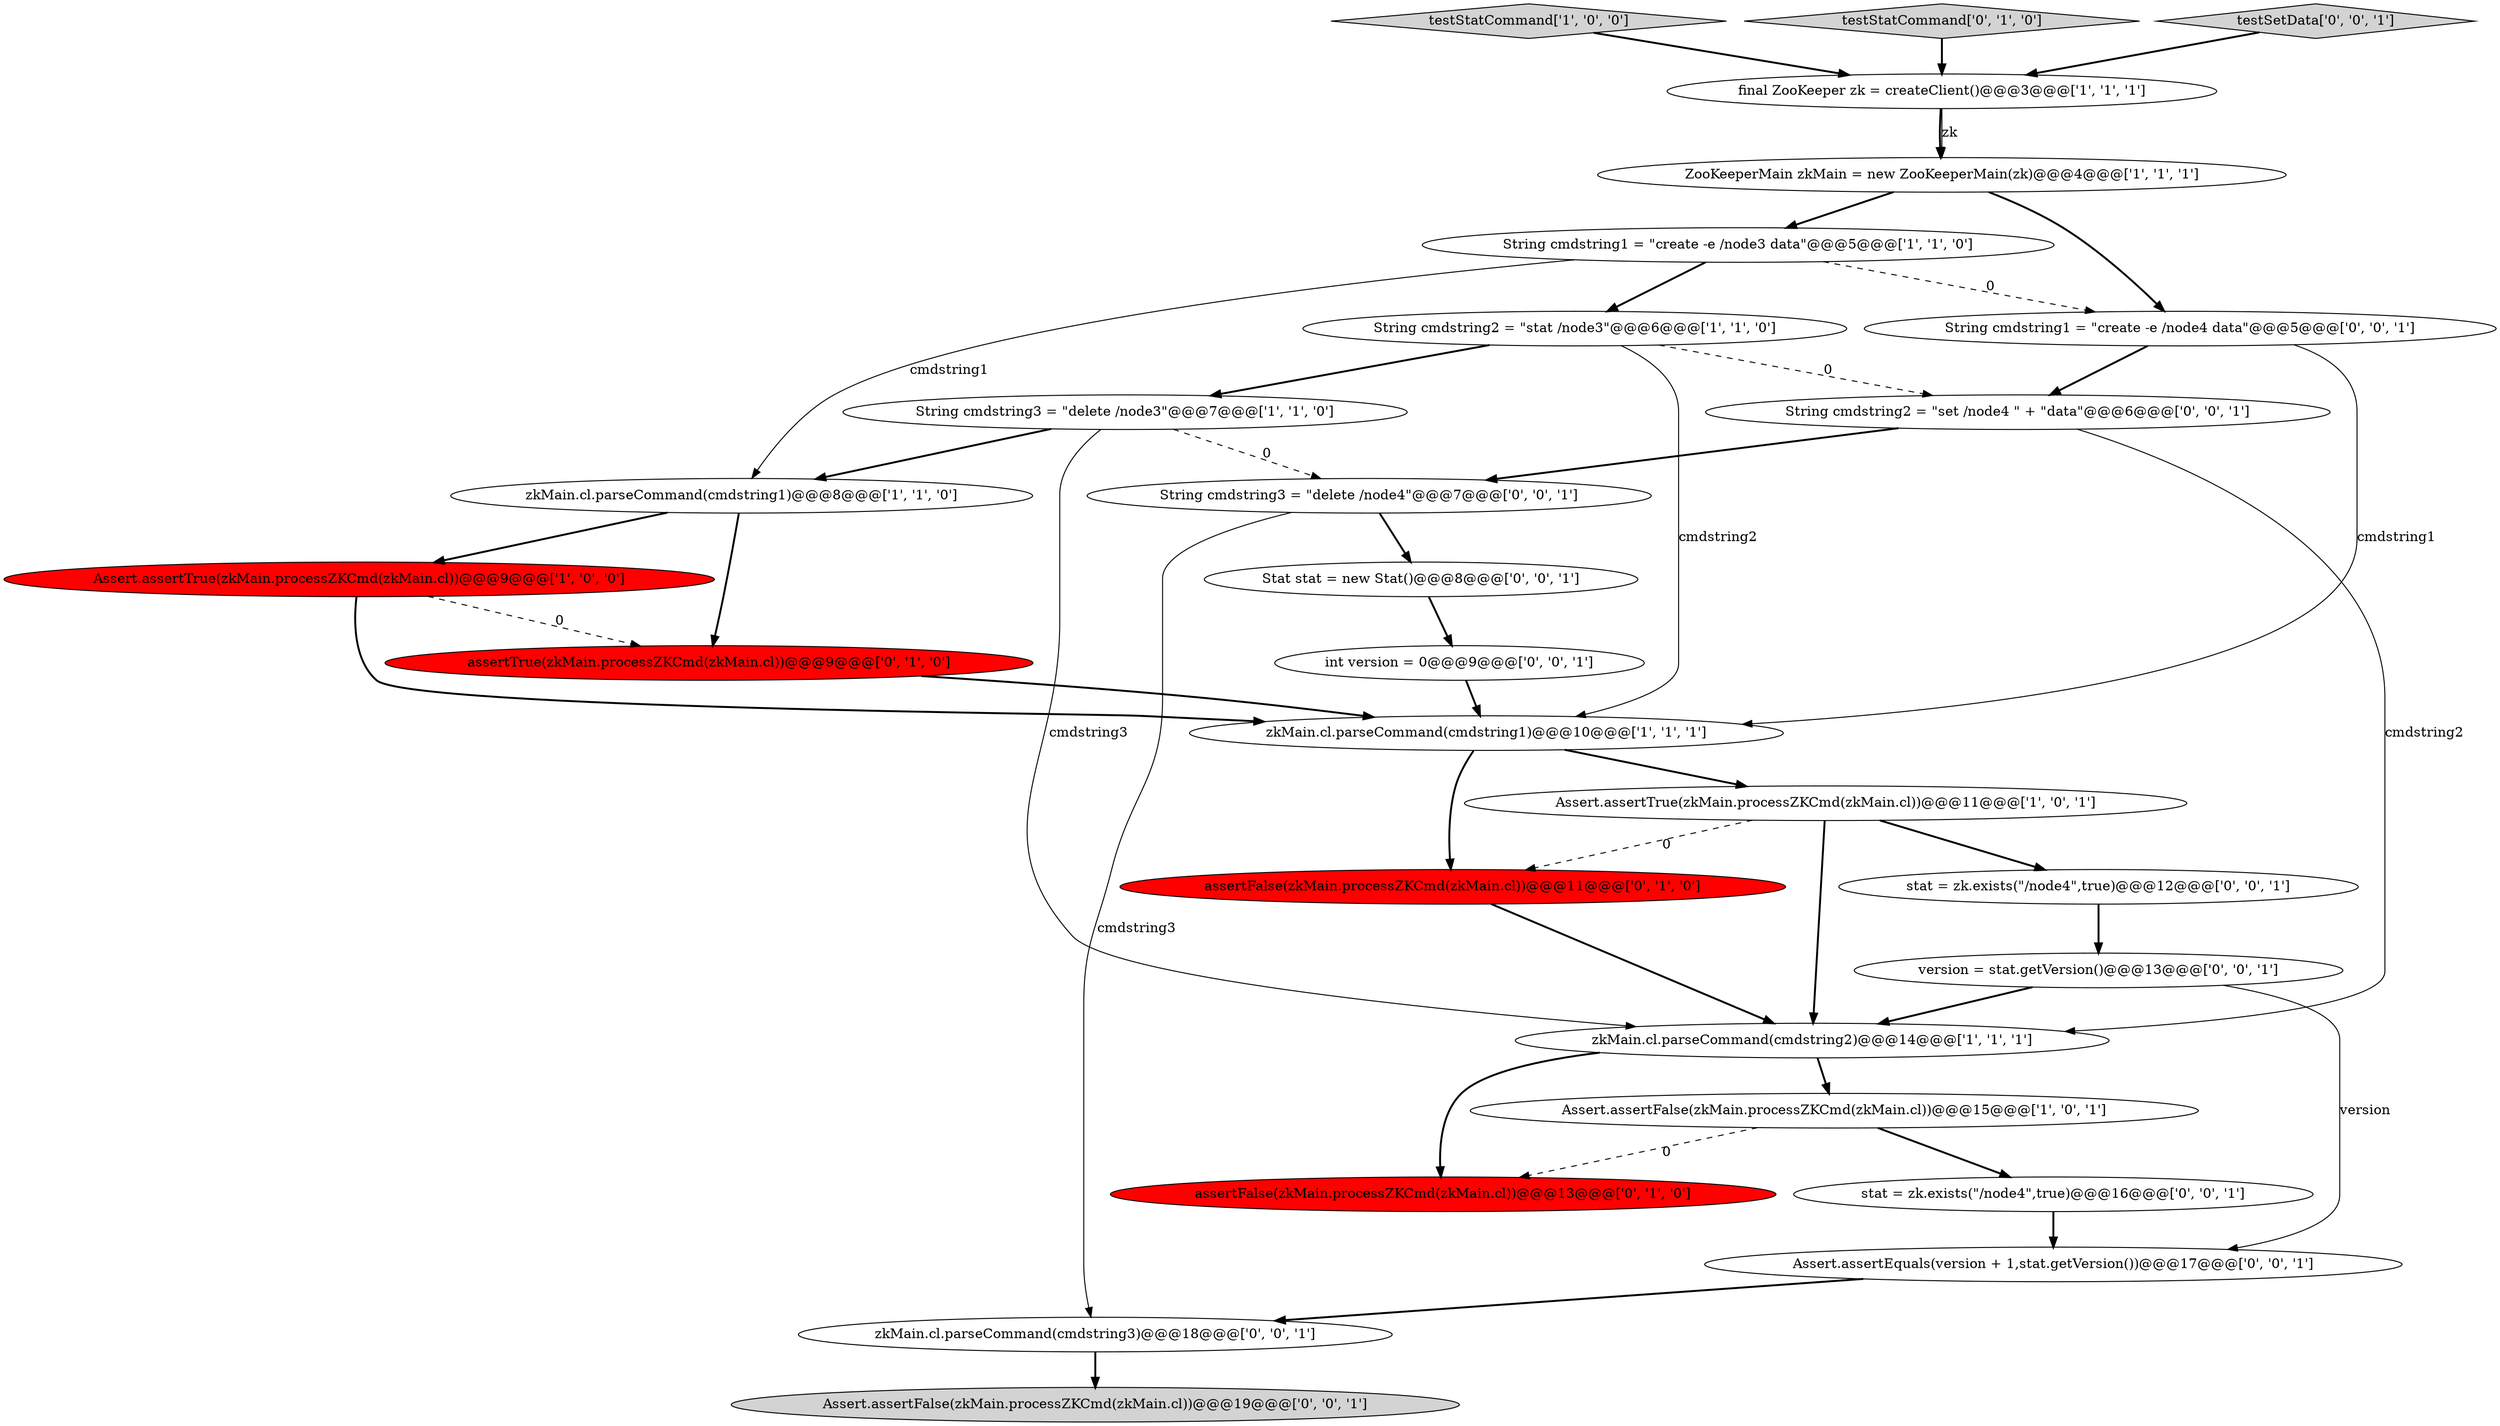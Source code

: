 digraph {
21 [style = filled, label = "version = stat.getVersion()@@@13@@@['0', '0', '1']", fillcolor = white, shape = ellipse image = "AAA0AAABBB3BBB"];
1 [style = filled, label = "zkMain.cl.parseCommand(cmdstring1)@@@10@@@['1', '1', '1']", fillcolor = white, shape = ellipse image = "AAA0AAABBB1BBB"];
19 [style = filled, label = "Assert.assertEquals(version + 1,stat.getVersion())@@@17@@@['0', '0', '1']", fillcolor = white, shape = ellipse image = "AAA0AAABBB3BBB"];
22 [style = filled, label = "Assert.assertFalse(zkMain.processZKCmd(zkMain.cl))@@@19@@@['0', '0', '1']", fillcolor = lightgray, shape = ellipse image = "AAA0AAABBB3BBB"];
12 [style = filled, label = "assertTrue(zkMain.processZKCmd(zkMain.cl))@@@9@@@['0', '1', '0']", fillcolor = red, shape = ellipse image = "AAA1AAABBB2BBB"];
20 [style = filled, label = "String cmdstring1 = \"create -e /node4 data\"@@@5@@@['0', '0', '1']", fillcolor = white, shape = ellipse image = "AAA0AAABBB3BBB"];
16 [style = filled, label = "stat = zk.exists(\"/node4\",true)@@@16@@@['0', '0', '1']", fillcolor = white, shape = ellipse image = "AAA0AAABBB3BBB"];
26 [style = filled, label = "String cmdstring2 = \"set /node4 \" + \"data\"@@@6@@@['0', '0', '1']", fillcolor = white, shape = ellipse image = "AAA0AAABBB3BBB"];
2 [style = filled, label = "Assert.assertTrue(zkMain.processZKCmd(zkMain.cl))@@@9@@@['1', '0', '0']", fillcolor = red, shape = ellipse image = "AAA1AAABBB1BBB"];
7 [style = filled, label = "Assert.assertTrue(zkMain.processZKCmd(zkMain.cl))@@@11@@@['1', '0', '1']", fillcolor = white, shape = ellipse image = "AAA0AAABBB1BBB"];
5 [style = filled, label = "testStatCommand['1', '0', '0']", fillcolor = lightgray, shape = diamond image = "AAA0AAABBB1BBB"];
11 [style = filled, label = "zkMain.cl.parseCommand(cmdstring2)@@@14@@@['1', '1', '1']", fillcolor = white, shape = ellipse image = "AAA0AAABBB1BBB"];
18 [style = filled, label = "String cmdstring3 = \"delete /node4\"@@@7@@@['0', '0', '1']", fillcolor = white, shape = ellipse image = "AAA0AAABBB3BBB"];
24 [style = filled, label = "stat = zk.exists(\"/node4\",true)@@@12@@@['0', '0', '1']", fillcolor = white, shape = ellipse image = "AAA0AAABBB3BBB"];
23 [style = filled, label = "int version = 0@@@9@@@['0', '0', '1']", fillcolor = white, shape = ellipse image = "AAA0AAABBB3BBB"];
10 [style = filled, label = "String cmdstring1 = \"create -e /node3 data\"@@@5@@@['1', '1', '0']", fillcolor = white, shape = ellipse image = "AAA0AAABBB1BBB"];
15 [style = filled, label = "testStatCommand['0', '1', '0']", fillcolor = lightgray, shape = diamond image = "AAA0AAABBB2BBB"];
6 [style = filled, label = "zkMain.cl.parseCommand(cmdstring1)@@@8@@@['1', '1', '0']", fillcolor = white, shape = ellipse image = "AAA0AAABBB1BBB"];
8 [style = filled, label = "Assert.assertFalse(zkMain.processZKCmd(zkMain.cl))@@@15@@@['1', '0', '1']", fillcolor = white, shape = ellipse image = "AAA0AAABBB1BBB"];
4 [style = filled, label = "ZooKeeperMain zkMain = new ZooKeeperMain(zk)@@@4@@@['1', '1', '1']", fillcolor = white, shape = ellipse image = "AAA0AAABBB1BBB"];
25 [style = filled, label = "zkMain.cl.parseCommand(cmdstring3)@@@18@@@['0', '0', '1']", fillcolor = white, shape = ellipse image = "AAA0AAABBB3BBB"];
13 [style = filled, label = "assertFalse(zkMain.processZKCmd(zkMain.cl))@@@13@@@['0', '1', '0']", fillcolor = red, shape = ellipse image = "AAA1AAABBB2BBB"];
27 [style = filled, label = "Stat stat = new Stat()@@@8@@@['0', '0', '1']", fillcolor = white, shape = ellipse image = "AAA0AAABBB3BBB"];
9 [style = filled, label = "String cmdstring3 = \"delete /node3\"@@@7@@@['1', '1', '0']", fillcolor = white, shape = ellipse image = "AAA0AAABBB1BBB"];
3 [style = filled, label = "String cmdstring2 = \"stat /node3\"@@@6@@@['1', '1', '0']", fillcolor = white, shape = ellipse image = "AAA0AAABBB1BBB"];
14 [style = filled, label = "assertFalse(zkMain.processZKCmd(zkMain.cl))@@@11@@@['0', '1', '0']", fillcolor = red, shape = ellipse image = "AAA1AAABBB2BBB"];
17 [style = filled, label = "testSetData['0', '0', '1']", fillcolor = lightgray, shape = diamond image = "AAA0AAABBB3BBB"];
0 [style = filled, label = "final ZooKeeper zk = createClient()@@@3@@@['1', '1', '1']", fillcolor = white, shape = ellipse image = "AAA0AAABBB1BBB"];
18->25 [style = solid, label="cmdstring3"];
4->10 [style = bold, label=""];
8->16 [style = bold, label=""];
10->6 [style = solid, label="cmdstring1"];
7->11 [style = bold, label=""];
9->11 [style = solid, label="cmdstring3"];
3->26 [style = dashed, label="0"];
25->22 [style = bold, label=""];
20->26 [style = bold, label=""];
2->1 [style = bold, label=""];
7->14 [style = dashed, label="0"];
9->18 [style = dashed, label="0"];
3->1 [style = solid, label="cmdstring2"];
20->1 [style = solid, label="cmdstring1"];
10->3 [style = bold, label=""];
21->19 [style = solid, label="version"];
16->19 [style = bold, label=""];
12->1 [style = bold, label=""];
1->7 [style = bold, label=""];
19->25 [style = bold, label=""];
9->6 [style = bold, label=""];
8->13 [style = dashed, label="0"];
6->2 [style = bold, label=""];
3->9 [style = bold, label=""];
26->11 [style = solid, label="cmdstring2"];
2->12 [style = dashed, label="0"];
7->24 [style = bold, label=""];
17->0 [style = bold, label=""];
5->0 [style = bold, label=""];
18->27 [style = bold, label=""];
24->21 [style = bold, label=""];
0->4 [style = bold, label=""];
21->11 [style = bold, label=""];
15->0 [style = bold, label=""];
11->13 [style = bold, label=""];
4->20 [style = bold, label=""];
23->1 [style = bold, label=""];
11->8 [style = bold, label=""];
10->20 [style = dashed, label="0"];
0->4 [style = solid, label="zk"];
1->14 [style = bold, label=""];
27->23 [style = bold, label=""];
14->11 [style = bold, label=""];
26->18 [style = bold, label=""];
6->12 [style = bold, label=""];
}
